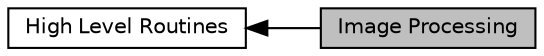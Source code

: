 digraph "Image Processing"
{
  edge [fontname="Helvetica",fontsize="10",labelfontname="Helvetica",labelfontsize="10"];
  node [fontname="Helvetica",fontsize="10",shape=box];
  rankdir=LR;
  Node1 [label="High Level Routines",height=0.2,width=0.4,color="black", fillcolor="white", style="filled",URL="$group___high_level.html",tooltip="These are routines that can be used without having to muck around in the internals."];
  Node0 [label="Image Processing",height=0.2,width=0.4,color="black", fillcolor="grey75", style="filled", fontcolor="black",tooltip="These routines are used for putting images into pixels, simulating PSF smoothing and noise,..."];
  Node1->Node0 [shape=plaintext, dir="back", style="solid"];
}
